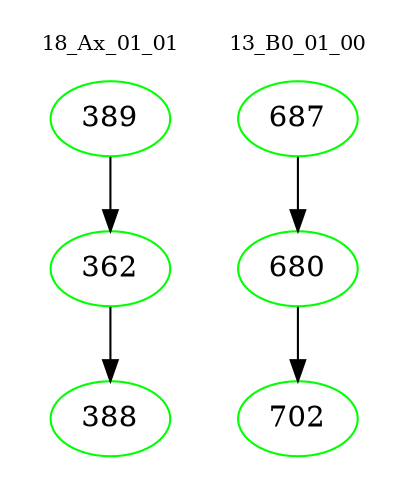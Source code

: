 digraph{
subgraph cluster_0 {
color = white
label = "18_Ax_01_01";
fontsize=10;
T0_389 [label="389", color="green"]
T0_389 -> T0_362 [color="black"]
T0_362 [label="362", color="green"]
T0_362 -> T0_388 [color="black"]
T0_388 [label="388", color="green"]
}
subgraph cluster_1 {
color = white
label = "13_B0_01_00";
fontsize=10;
T1_687 [label="687", color="green"]
T1_687 -> T1_680 [color="black"]
T1_680 [label="680", color="green"]
T1_680 -> T1_702 [color="black"]
T1_702 [label="702", color="green"]
}
}
